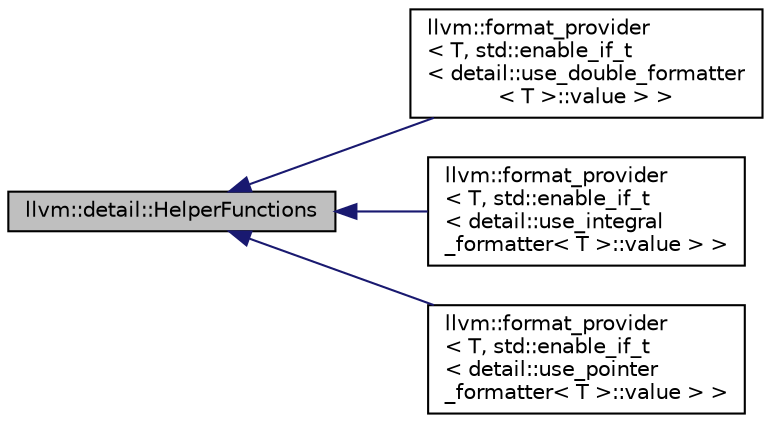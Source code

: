 digraph "llvm::detail::HelperFunctions"
{
 // LATEX_PDF_SIZE
  bgcolor="transparent";
  edge [fontname="Helvetica",fontsize="10",labelfontname="Helvetica",labelfontsize="10"];
  node [fontname="Helvetica",fontsize="10",shape=record];
  rankdir="LR";
  Node1 [label="llvm::detail::HelperFunctions",height=0.2,width=0.4,color="black", fillcolor="grey75", style="filled", fontcolor="black",tooltip=" "];
  Node1 -> Node2 [dir="back",color="midnightblue",fontsize="10",style="solid",fontname="Helvetica"];
  Node2 [label="llvm::format_provider\l\< T, std::enable_if_t\l\< detail::use_double_formatter\l\< T \>::value \> \>",height=0.2,width=0.4,color="black",URL="$structllvm_1_1format__provider_3_01T_00_01std_1_1enable__if__t_3_01detail_1_1use__double__formatcdfc5fe3128a10310a4619361a84c777.html",tooltip="Implementation of format_provider<T> for floating point types."];
  Node1 -> Node3 [dir="back",color="midnightblue",fontsize="10",style="solid",fontname="Helvetica"];
  Node3 [label="llvm::format_provider\l\< T, std::enable_if_t\l\< detail::use_integral\l_formatter\< T \>::value \> \>",height=0.2,width=0.4,color="black",URL="$structllvm_1_1format__provider_3_01T_00_01std_1_1enable__if__t_3_01detail_1_1use__integral__forma6382f80101bb8863114730f21369980.html",tooltip="Implementation of format_provider<T> for integral arithmetic types."];
  Node1 -> Node4 [dir="back",color="midnightblue",fontsize="10",style="solid",fontname="Helvetica"];
  Node4 [label="llvm::format_provider\l\< T, std::enable_if_t\l\< detail::use_pointer\l_formatter\< T \>::value \> \>",height=0.2,width=0.4,color="black",URL="$structllvm_1_1format__provider_3_01T_00_01std_1_1enable__if__t_3_01detail_1_1use__pointer__formaf409195dd997d4bcb5f2d319c3d74582.html",tooltip="Implementation of format_provider<T> for integral pointer types."];
}
